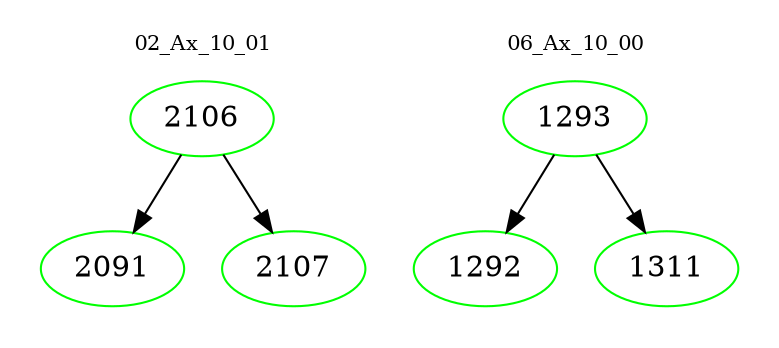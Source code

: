 digraph{
subgraph cluster_0 {
color = white
label = "02_Ax_10_01";
fontsize=10;
T0_2106 [label="2106", color="green"]
T0_2106 -> T0_2091 [color="black"]
T0_2091 [label="2091", color="green"]
T0_2106 -> T0_2107 [color="black"]
T0_2107 [label="2107", color="green"]
}
subgraph cluster_1 {
color = white
label = "06_Ax_10_00";
fontsize=10;
T1_1293 [label="1293", color="green"]
T1_1293 -> T1_1292 [color="black"]
T1_1292 [label="1292", color="green"]
T1_1293 -> T1_1311 [color="black"]
T1_1311 [label="1311", color="green"]
}
}
